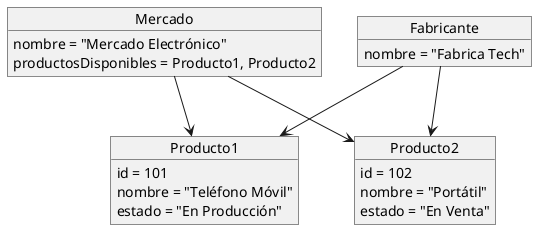 @startuml
object Producto1 {
  id = 101
  nombre = "Teléfono Móvil"
  estado = "En Producción"
}

object Producto2 {
  id = 102
  nombre = "Portátil"
  estado = "En Venta"
}

object Mercado {
  nombre = "Mercado Electrónico"
  productosDisponibles = Producto1, Producto2
}

object Fabricante {
  nombre = "Fabrica Tech"
}

Mercado --> Producto1
Mercado --> Producto2
Fabricante --> Producto1
Fabricante --> Producto2
@enduml
